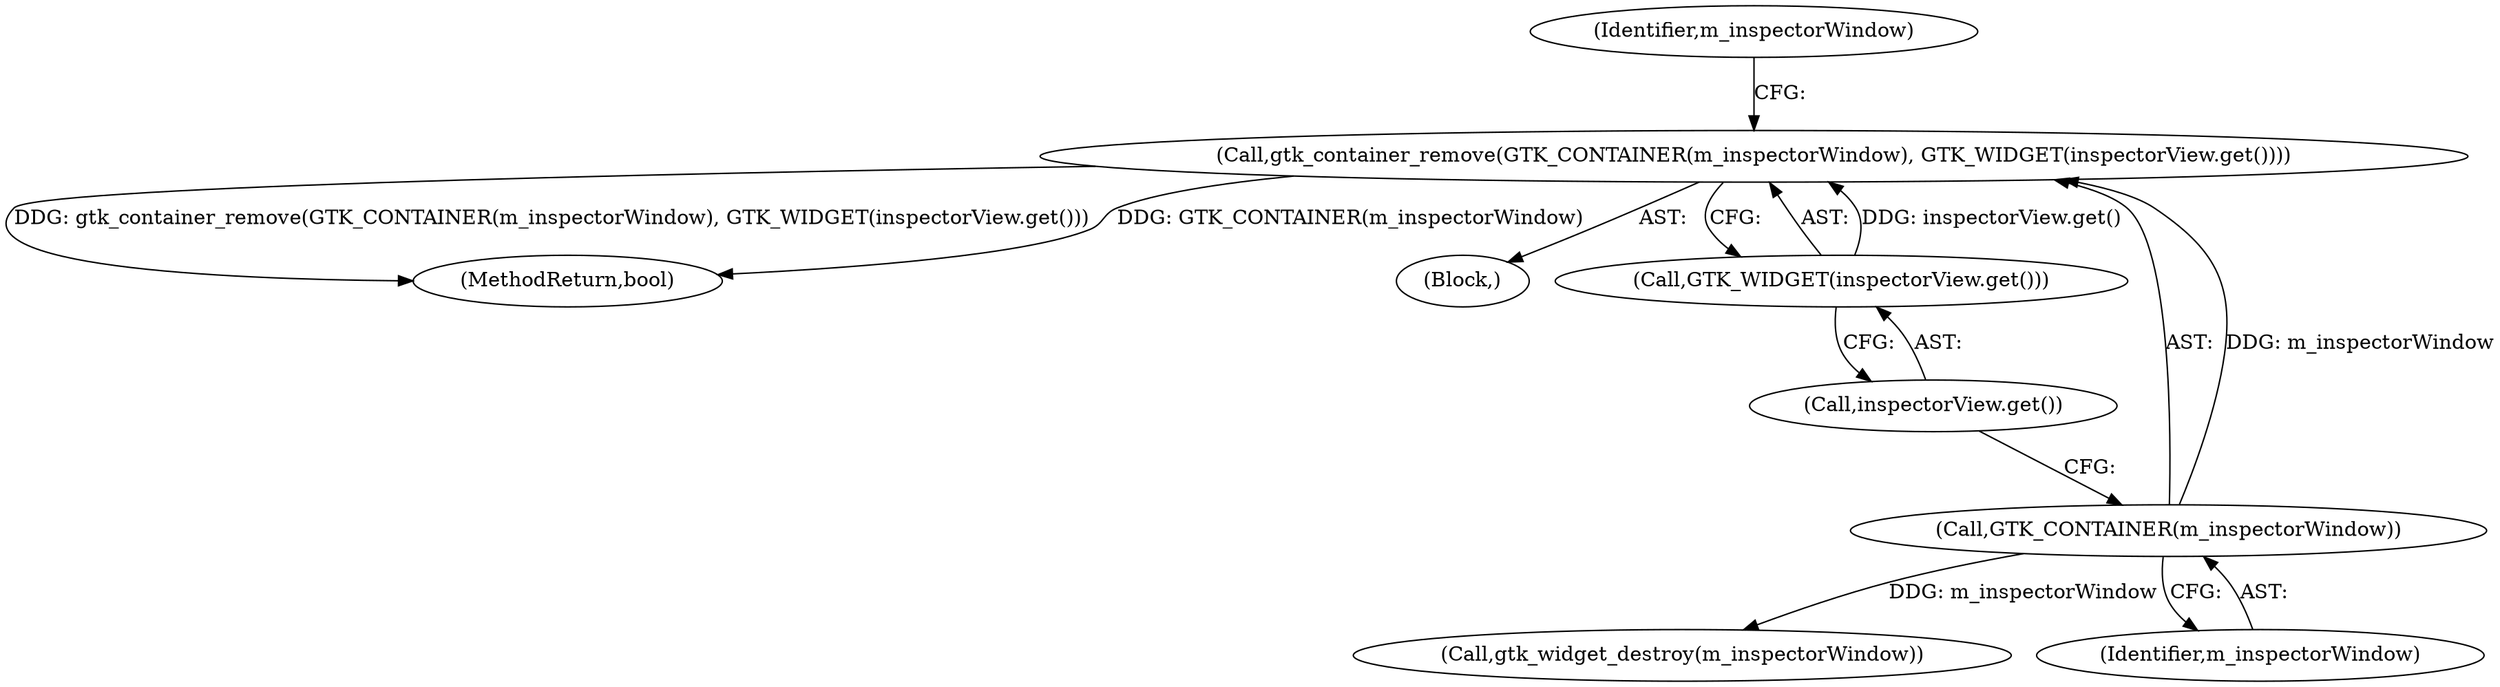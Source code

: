 digraph "0_Chrome_3bbc818ed1a7b63b8290bbde9ae975956748cb8a_1@API" {
"1000110" [label="(Call,gtk_container_remove(GTK_CONTAINER(m_inspectorWindow), GTK_WIDGET(inspectorView.get())))"];
"1000111" [label="(Call,GTK_CONTAINER(m_inspectorWindow))"];
"1000113" [label="(Call,GTK_WIDGET(inspectorView.get()))"];
"1000110" [label="(Call,gtk_container_remove(GTK_CONTAINER(m_inspectorWindow), GTK_WIDGET(inspectorView.get())))"];
"1000171" [label="(MethodReturn,bool)"];
"1000111" [label="(Call,GTK_CONTAINER(m_inspectorWindow))"];
"1000116" [label="(Identifier,m_inspectorWindow)"];
"1000109" [label="(Block,)"];
"1000113" [label="(Call,GTK_WIDGET(inspectorView.get()))"];
"1000115" [label="(Call,gtk_widget_destroy(m_inspectorWindow))"];
"1000112" [label="(Identifier,m_inspectorWindow)"];
"1000114" [label="(Call,inspectorView.get())"];
"1000110" -> "1000109"  [label="AST: "];
"1000110" -> "1000113"  [label="CFG: "];
"1000111" -> "1000110"  [label="AST: "];
"1000113" -> "1000110"  [label="AST: "];
"1000116" -> "1000110"  [label="CFG: "];
"1000110" -> "1000171"  [label="DDG: gtk_container_remove(GTK_CONTAINER(m_inspectorWindow), GTK_WIDGET(inspectorView.get()))"];
"1000110" -> "1000171"  [label="DDG: GTK_CONTAINER(m_inspectorWindow)"];
"1000111" -> "1000110"  [label="DDG: m_inspectorWindow"];
"1000113" -> "1000110"  [label="DDG: inspectorView.get()"];
"1000111" -> "1000112"  [label="CFG: "];
"1000112" -> "1000111"  [label="AST: "];
"1000114" -> "1000111"  [label="CFG: "];
"1000111" -> "1000115"  [label="DDG: m_inspectorWindow"];
"1000113" -> "1000114"  [label="CFG: "];
"1000114" -> "1000113"  [label="AST: "];
}
